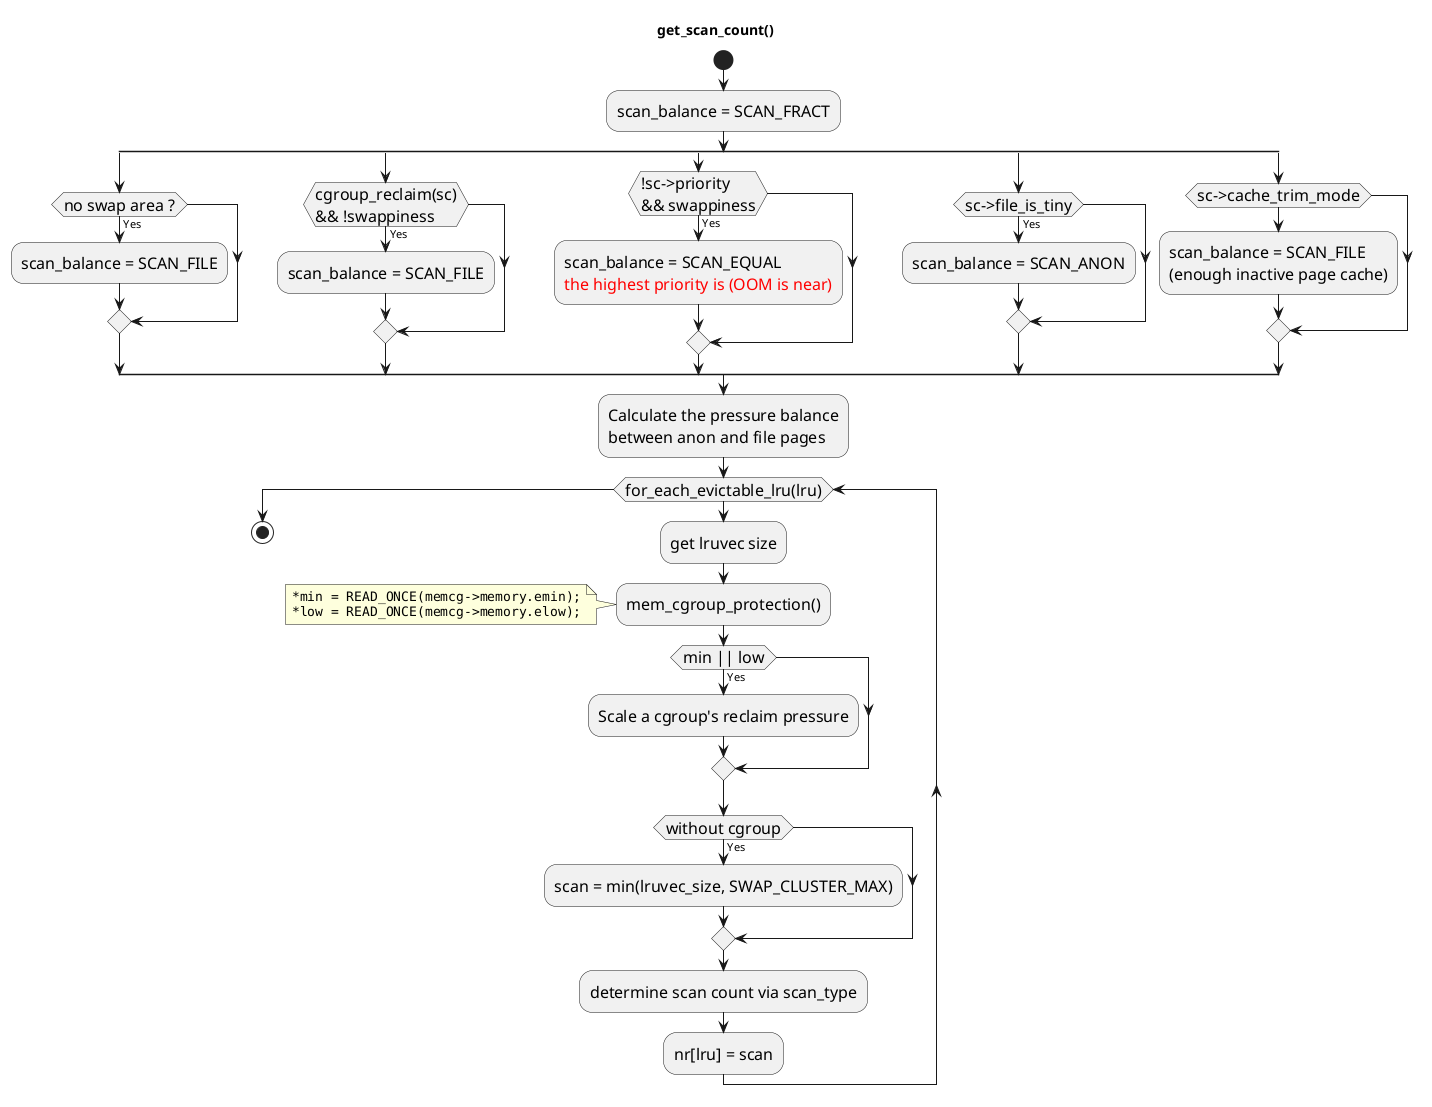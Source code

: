 @startuml
skinparam ActivityFontSize 16

title get_scan_count()

start
:scan_balance = SCAN_FRACT;
split
    if (no swap area ?) then (Yes)
        :scan_balance = SCAN_FILE;
    endif
split again
    if (cgroup_reclaim(sc)\n&& !swappiness) then (Yes)
        :scan_balance = SCAN_FILE;
    endif
split again
    if (!sc->priority\n&& swappiness) then (Yes)
        :scan_balance = SCAN_EQUAL
        <color:red>the highest priority is (OOM is near);
    endif
split again
    if (sc->file_is_tiny) then (Yes)
        :scan_balance = SCAN_ANON;
    endif
split again
    if (sc->cache_trim_mode)
        :scan_balance = SCAN_FILE
        (enough inactive page cache);
    endif
end split
:Calculate the pressure balance
between anon and file pages;

while (for_each_evictable_lru(lru))
    :get lruvec size;
    :mem_cgroup_protection();
    note left
        <code>
        *min = READ_ONCE(memcg->memory.emin);
        *low = READ_ONCE(memcg->memory.elow);
        </code>
    end note
    if (min || low) then (Yes)
        :Scale a cgroup's reclaim pressure;
    endif
    if (without cgroup) then (Yes)
        :scan = min(lruvec_size, SWAP_CLUSTER_MAX);
    endif
    :determine scan count via scan_type;
    :nr[lru] = scan;
endwhile
stop

@enduml